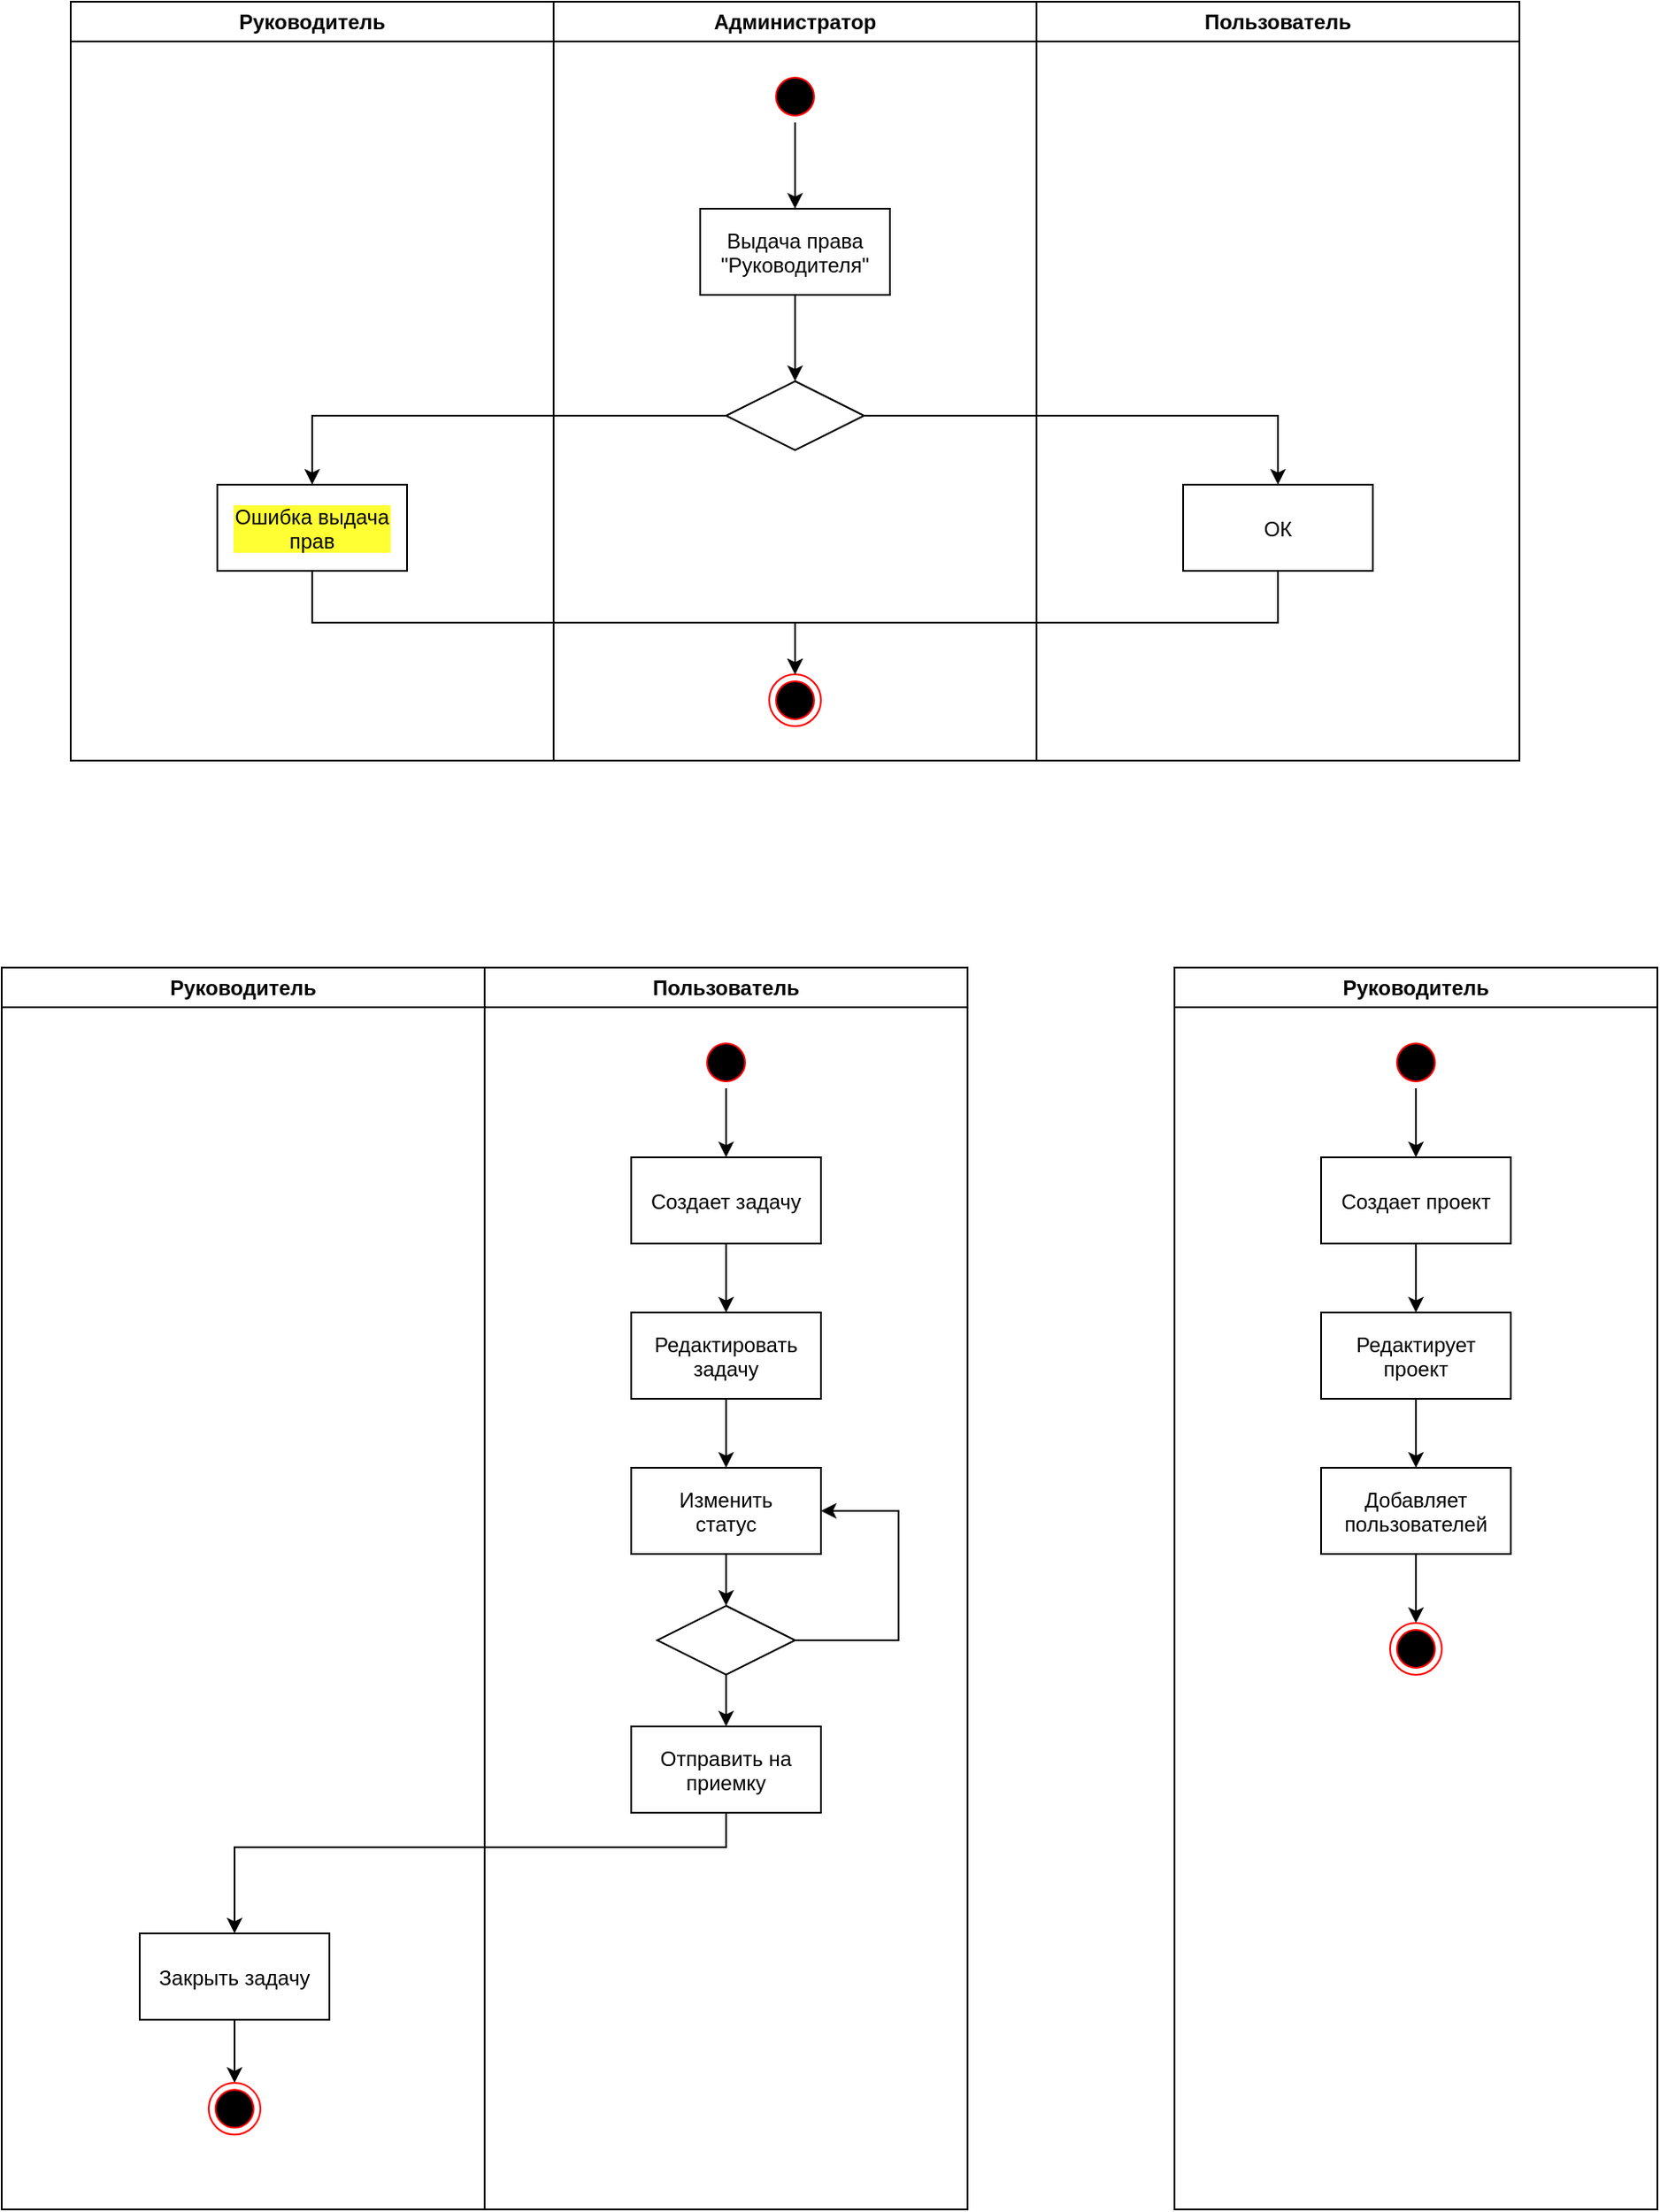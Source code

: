 <mxfile version="13.7.3" type="device"><diagram name="Page-1" id="e7e014a7-5840-1c2e-5031-d8a46d1fe8dd"><mxGraphModel dx="1024" dy="601" grid="1" gridSize="10" guides="1" tooltips="1" connect="1" arrows="1" fold="1" page="1" pageScale="1" pageWidth="1169" pageHeight="826" background="#ffffff" math="0" shadow="0"><root><mxCell id="0"/><mxCell id="1" parent="0"/><mxCell id="3" value="Администратор" style="swimlane;whiteSpace=wrap" parent="1" vertex="1"><mxGeometry x="440" y="80" width="280" height="440" as="geometry"/></mxCell><mxCell id="GIV1SvOcGqlwycRpR4nx-118" style="edgeStyle=orthogonalEdgeStyle;rounded=0;orthogonalLoop=1;jettySize=auto;html=1;exitX=0.5;exitY=1;exitDx=0;exitDy=0;" parent="3" source="13" target="15" edge="1"><mxGeometry relative="1" as="geometry"/></mxCell><mxCell id="13" value="" style="ellipse;shape=startState;fillColor=#000000;strokeColor=#ff0000;" parent="3" vertex="1"><mxGeometry x="125" y="40" width="30" height="30" as="geometry"/></mxCell><mxCell id="GIV1SvOcGqlwycRpR4nx-121" style="edgeStyle=orthogonalEdgeStyle;rounded=0;orthogonalLoop=1;jettySize=auto;html=1;exitX=0.5;exitY=1;exitDx=0;exitDy=0;entryX=0.5;entryY=0;entryDx=0;entryDy=0;" parent="3" source="15" target="GIV1SvOcGqlwycRpR4nx-120" edge="1"><mxGeometry relative="1" as="geometry"/></mxCell><mxCell id="15" value="Выдача права&#10;&quot;Руководителя&quot;" style="" parent="3" vertex="1"><mxGeometry x="85" y="120" width="110" height="50" as="geometry"/></mxCell><mxCell id="38" value="" style="ellipse;shape=endState;fillColor=#000000;strokeColor=#ff0000" parent="3" vertex="1"><mxGeometry x="125" y="390" width="30" height="30" as="geometry"/></mxCell><mxCell id="GIV1SvOcGqlwycRpR4nx-120" value="" style="rhombus;whiteSpace=wrap;html=1;" parent="3" vertex="1"><mxGeometry x="100" y="220" width="80" height="40" as="geometry"/></mxCell><mxCell id="4" value="Пользователь" style="swimlane;whiteSpace=wrap" parent="1" vertex="1"><mxGeometry x="720" y="80" width="280" height="440" as="geometry"/></mxCell><mxCell id="GIV1SvOcGqlwycRpR4nx-122" value="ОК" style="" parent="4" vertex="1"><mxGeometry x="85" y="280" width="110" height="50" as="geometry"/></mxCell><mxCell id="GIV1SvOcGqlwycRpR4nx-76" value="Руководитель" style="swimlane;whiteSpace=wrap" parent="1" vertex="1"><mxGeometry x="120" y="640" width="280" height="720" as="geometry"/></mxCell><mxCell id="GIV1SvOcGqlwycRpR4nx-157" style="edgeStyle=orthogonalEdgeStyle;rounded=0;orthogonalLoop=1;jettySize=auto;html=1;exitX=0.5;exitY=1;exitDx=0;exitDy=0;" parent="GIV1SvOcGqlwycRpR4nx-76" source="GIV1SvOcGqlwycRpR4nx-151" target="GIV1SvOcGqlwycRpR4nx-156" edge="1"><mxGeometry relative="1" as="geometry"/></mxCell><mxCell id="GIV1SvOcGqlwycRpR4nx-151" value="Закрыть задачу" style="" parent="GIV1SvOcGqlwycRpR4nx-76" vertex="1"><mxGeometry x="80" y="560" width="110" height="50" as="geometry"/></mxCell><mxCell id="GIV1SvOcGqlwycRpR4nx-156" value="" style="ellipse;shape=endState;fillColor=#000000;strokeColor=#ff0000" parent="GIV1SvOcGqlwycRpR4nx-76" vertex="1"><mxGeometry x="120" y="646.67" width="30" height="30" as="geometry"/></mxCell><mxCell id="GIV1SvOcGqlwycRpR4nx-104" value="Пользователь" style="swimlane;whiteSpace=wrap" parent="1" vertex="1"><mxGeometry x="400" y="640" width="280" height="720" as="geometry"/></mxCell><mxCell id="GIV1SvOcGqlwycRpR4nx-131" value="" style="ellipse;shape=startState;fillColor=#000000;strokeColor=#ff0000;" parent="GIV1SvOcGqlwycRpR4nx-104" vertex="1"><mxGeometry x="125" y="40" width="30" height="30" as="geometry"/></mxCell><mxCell id="GIV1SvOcGqlwycRpR4nx-134" style="edgeStyle=orthogonalEdgeStyle;rounded=0;orthogonalLoop=1;jettySize=auto;html=1;exitX=0.5;exitY=1;exitDx=0;exitDy=0;entryX=0.5;entryY=0;entryDx=0;entryDy=0;" parent="GIV1SvOcGqlwycRpR4nx-104" source="GIV1SvOcGqlwycRpR4nx-132" target="GIV1SvOcGqlwycRpR4nx-133" edge="1"><mxGeometry relative="1" as="geometry"/></mxCell><mxCell id="GIV1SvOcGqlwycRpR4nx-132" value="Создает задачу" style="" parent="GIV1SvOcGqlwycRpR4nx-104" vertex="1"><mxGeometry x="85" y="110" width="110" height="50" as="geometry"/></mxCell><mxCell id="GIV1SvOcGqlwycRpR4nx-130" style="edgeStyle=orthogonalEdgeStyle;rounded=0;orthogonalLoop=1;jettySize=auto;html=1;exitX=0.5;exitY=1;exitDx=0;exitDy=0;entryX=0.5;entryY=0;entryDx=0;entryDy=0;" parent="GIV1SvOcGqlwycRpR4nx-104" source="GIV1SvOcGqlwycRpR4nx-131" target="GIV1SvOcGqlwycRpR4nx-132" edge="1"><mxGeometry relative="1" as="geometry"/></mxCell><mxCell id="GIV1SvOcGqlwycRpR4nx-136" style="edgeStyle=orthogonalEdgeStyle;rounded=0;orthogonalLoop=1;jettySize=auto;html=1;exitX=0.5;exitY=1;exitDx=0;exitDy=0;entryX=0.5;entryY=0;entryDx=0;entryDy=0;" parent="GIV1SvOcGqlwycRpR4nx-104" source="GIV1SvOcGqlwycRpR4nx-133" target="GIV1SvOcGqlwycRpR4nx-135" edge="1"><mxGeometry relative="1" as="geometry"/></mxCell><mxCell id="GIV1SvOcGqlwycRpR4nx-133" value="Редактировать&#10;задачу" style="" parent="GIV1SvOcGqlwycRpR4nx-104" vertex="1"><mxGeometry x="85" y="200" width="110" height="50" as="geometry"/></mxCell><mxCell id="GIV1SvOcGqlwycRpR4nx-139" style="edgeStyle=orthogonalEdgeStyle;rounded=0;orthogonalLoop=1;jettySize=auto;html=1;exitX=0.5;exitY=1;exitDx=0;exitDy=0;entryX=0.5;entryY=0;entryDx=0;entryDy=0;" parent="GIV1SvOcGqlwycRpR4nx-104" source="GIV1SvOcGqlwycRpR4nx-135" target="GIV1SvOcGqlwycRpR4nx-138" edge="1"><mxGeometry relative="1" as="geometry"/></mxCell><mxCell id="GIV1SvOcGqlwycRpR4nx-135" value="Изменить&#10;статус" style="" parent="GIV1SvOcGqlwycRpR4nx-104" vertex="1"><mxGeometry x="85" y="290" width="110" height="50" as="geometry"/></mxCell><mxCell id="GIV1SvOcGqlwycRpR4nx-141" style="edgeStyle=orthogonalEdgeStyle;rounded=0;orthogonalLoop=1;jettySize=auto;html=1;exitX=0.5;exitY=1;exitDx=0;exitDy=0;entryX=0.5;entryY=0;entryDx=0;entryDy=0;" parent="GIV1SvOcGqlwycRpR4nx-104" source="GIV1SvOcGqlwycRpR4nx-138" target="GIV1SvOcGqlwycRpR4nx-140" edge="1"><mxGeometry relative="1" as="geometry"/></mxCell><mxCell id="GIV1SvOcGqlwycRpR4nx-155" style="edgeStyle=orthogonalEdgeStyle;rounded=0;orthogonalLoop=1;jettySize=auto;html=1;exitX=1;exitY=0.5;exitDx=0;exitDy=0;entryX=1;entryY=0.5;entryDx=0;entryDy=0;" parent="GIV1SvOcGqlwycRpR4nx-104" source="GIV1SvOcGqlwycRpR4nx-138" target="GIV1SvOcGqlwycRpR4nx-135" edge="1"><mxGeometry relative="1" as="geometry"><Array as="points"><mxPoint x="240" y="390"/><mxPoint x="240" y="315"/></Array></mxGeometry></mxCell><mxCell id="GIV1SvOcGqlwycRpR4nx-138" value="" style="rhombus;whiteSpace=wrap;html=1;" parent="GIV1SvOcGqlwycRpR4nx-104" vertex="1"><mxGeometry x="100" y="370" width="80" height="40" as="geometry"/></mxCell><mxCell id="GIV1SvOcGqlwycRpR4nx-140" value="Отправить на&#10;приемку" style="" parent="GIV1SvOcGqlwycRpR4nx-104" vertex="1"><mxGeometry x="85" y="440" width="110" height="50" as="geometry"/></mxCell><mxCell id="GIV1SvOcGqlwycRpR4nx-114" value="Руководитель" style="swimlane;whiteSpace=wrap" parent="1" vertex="1"><mxGeometry x="160" y="80" width="280" height="440" as="geometry"/></mxCell><mxCell id="GIV1SvOcGqlwycRpR4nx-116" value="Ошибка выдача&#10;прав" style="labelBackgroundColor=#FFFF33;" parent="GIV1SvOcGqlwycRpR4nx-114" vertex="1"><mxGeometry x="85" y="280" width="110" height="50" as="geometry"/></mxCell><mxCell id="GIV1SvOcGqlwycRpR4nx-123" style="edgeStyle=orthogonalEdgeStyle;rounded=0;orthogonalLoop=1;jettySize=auto;html=1;exitX=0;exitY=0.5;exitDx=0;exitDy=0;" parent="1" source="GIV1SvOcGqlwycRpR4nx-120" target="GIV1SvOcGqlwycRpR4nx-116" edge="1"><mxGeometry relative="1" as="geometry"/></mxCell><mxCell id="GIV1SvOcGqlwycRpR4nx-124" style="edgeStyle=orthogonalEdgeStyle;rounded=0;orthogonalLoop=1;jettySize=auto;html=1;exitX=1;exitY=0.5;exitDx=0;exitDy=0;entryX=0.5;entryY=0;entryDx=0;entryDy=0;" parent="1" source="GIV1SvOcGqlwycRpR4nx-120" target="GIV1SvOcGqlwycRpR4nx-122" edge="1"><mxGeometry relative="1" as="geometry"/></mxCell><mxCell id="GIV1SvOcGqlwycRpR4nx-125" style="edgeStyle=orthogonalEdgeStyle;rounded=0;orthogonalLoop=1;jettySize=auto;html=1;exitX=0.5;exitY=1;exitDx=0;exitDy=0;" parent="1" source="GIV1SvOcGqlwycRpR4nx-122" target="38" edge="1"><mxGeometry relative="1" as="geometry"/></mxCell><mxCell id="GIV1SvOcGqlwycRpR4nx-126" style="edgeStyle=orthogonalEdgeStyle;rounded=0;orthogonalLoop=1;jettySize=auto;html=1;exitX=0.5;exitY=1;exitDx=0;exitDy=0;" parent="1" source="GIV1SvOcGqlwycRpR4nx-116" target="38" edge="1"><mxGeometry relative="1" as="geometry"/></mxCell><mxCell id="GIV1SvOcGqlwycRpR4nx-143" value="Руководитель" style="swimlane;whiteSpace=wrap" parent="1" vertex="1"><mxGeometry x="800" y="640" width="280" height="720" as="geometry"/></mxCell><mxCell id="GIV1SvOcGqlwycRpR4nx-144" style="edgeStyle=orthogonalEdgeStyle;rounded=0;orthogonalLoop=1;jettySize=auto;html=1;exitX=0.5;exitY=1;exitDx=0;exitDy=0;entryX=0.5;entryY=0;entryDx=0;entryDy=0;" parent="GIV1SvOcGqlwycRpR4nx-143" source="GIV1SvOcGqlwycRpR4nx-145" target="GIV1SvOcGqlwycRpR4nx-147" edge="1"><mxGeometry relative="1" as="geometry"/></mxCell><mxCell id="GIV1SvOcGqlwycRpR4nx-145" value="" style="ellipse;shape=startState;fillColor=#000000;strokeColor=#ff0000;" parent="GIV1SvOcGqlwycRpR4nx-143" vertex="1"><mxGeometry x="125" y="40" width="30" height="30" as="geometry"/></mxCell><mxCell id="GIV1SvOcGqlwycRpR4nx-146" style="edgeStyle=orthogonalEdgeStyle;rounded=0;orthogonalLoop=1;jettySize=auto;html=1;exitX=0.5;exitY=1;exitDx=0;exitDy=0;entryX=0.5;entryY=0;entryDx=0;entryDy=0;" parent="GIV1SvOcGqlwycRpR4nx-143" source="GIV1SvOcGqlwycRpR4nx-147" target="GIV1SvOcGqlwycRpR4nx-149" edge="1"><mxGeometry relative="1" as="geometry"/></mxCell><mxCell id="GIV1SvOcGqlwycRpR4nx-147" value="Создает проект" style="" parent="GIV1SvOcGqlwycRpR4nx-143" vertex="1"><mxGeometry x="85" y="110" width="110" height="50" as="geometry"/></mxCell><mxCell id="GIV1SvOcGqlwycRpR4nx-148" style="edgeStyle=orthogonalEdgeStyle;rounded=0;orthogonalLoop=1;jettySize=auto;html=1;exitX=0.5;exitY=1;exitDx=0;exitDy=0;entryX=0.5;entryY=0;entryDx=0;entryDy=0;" parent="GIV1SvOcGqlwycRpR4nx-143" source="GIV1SvOcGqlwycRpR4nx-149" target="GIV1SvOcGqlwycRpR4nx-150" edge="1"><mxGeometry relative="1" as="geometry"/></mxCell><mxCell id="GIV1SvOcGqlwycRpR4nx-149" value="Редактирует&#10;проект" style="" parent="GIV1SvOcGqlwycRpR4nx-143" vertex="1"><mxGeometry x="85" y="200" width="110" height="50" as="geometry"/></mxCell><mxCell id="GIV1SvOcGqlwycRpR4nx-159" style="edgeStyle=orthogonalEdgeStyle;rounded=0;orthogonalLoop=1;jettySize=auto;html=1;exitX=0.5;exitY=1;exitDx=0;exitDy=0;" parent="GIV1SvOcGqlwycRpR4nx-143" source="GIV1SvOcGqlwycRpR4nx-150" target="GIV1SvOcGqlwycRpR4nx-158" edge="1"><mxGeometry relative="1" as="geometry"/></mxCell><mxCell id="GIV1SvOcGqlwycRpR4nx-150" value="Добавляет&#10;пользователей" style="" parent="GIV1SvOcGqlwycRpR4nx-143" vertex="1"><mxGeometry x="85" y="290" width="110" height="50" as="geometry"/></mxCell><mxCell id="GIV1SvOcGqlwycRpR4nx-158" value="" style="ellipse;shape=endState;fillColor=#000000;strokeColor=#ff0000" parent="GIV1SvOcGqlwycRpR4nx-143" vertex="1"><mxGeometry x="125" y="380" width="30" height="30" as="geometry"/></mxCell><mxCell id="GIV1SvOcGqlwycRpR4nx-152" style="edgeStyle=orthogonalEdgeStyle;rounded=0;orthogonalLoop=1;jettySize=auto;html=1;exitX=0.5;exitY=1;exitDx=0;exitDy=0;entryX=0.5;entryY=0;entryDx=0;entryDy=0;" parent="1" source="GIV1SvOcGqlwycRpR4nx-140" target="GIV1SvOcGqlwycRpR4nx-151" edge="1"><mxGeometry relative="1" as="geometry"><Array as="points"><mxPoint x="540" y="1150"/><mxPoint x="255" y="1150"/></Array></mxGeometry></mxCell></root></mxGraphModel></diagram></mxfile>